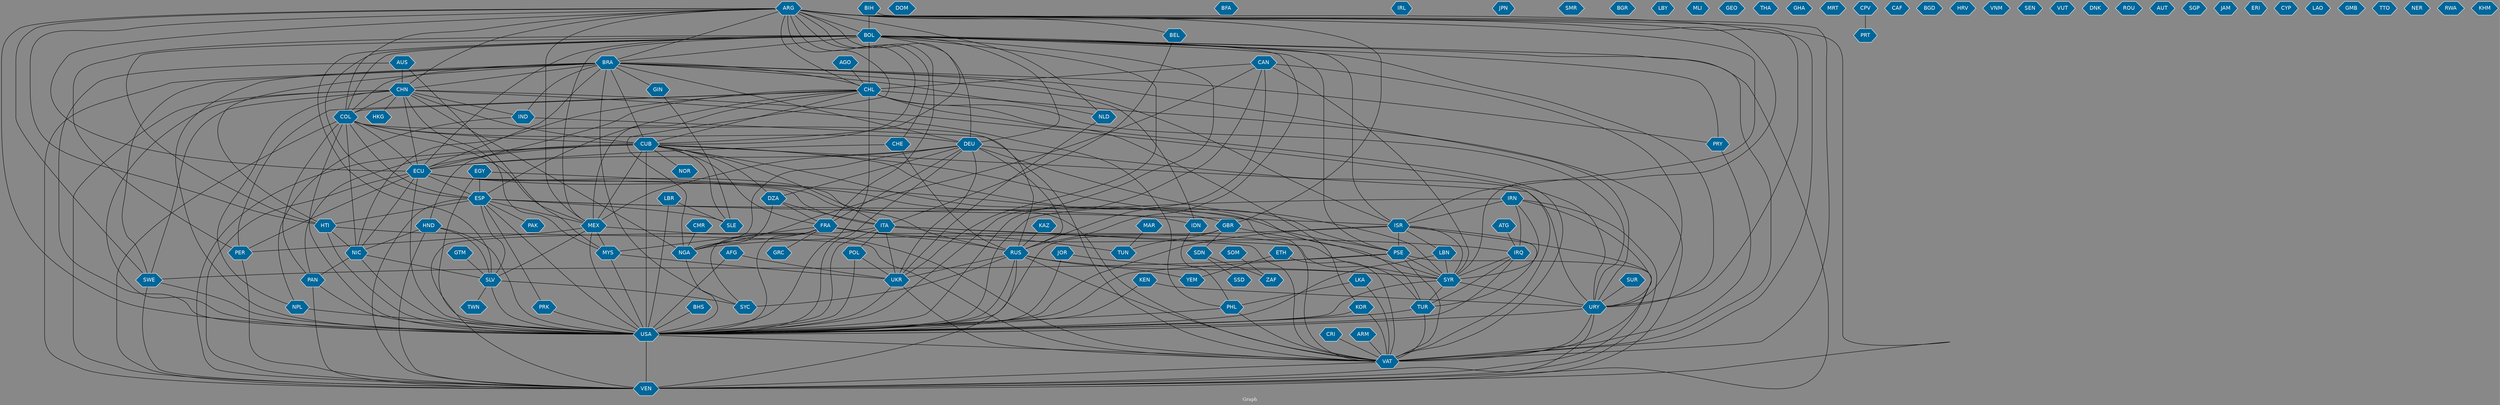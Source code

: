 // Countries together in item graph
graph {
	graph [bgcolor="#888888" fontcolor=white fontsize=12 label="Graph" outputorder=edgesfirst overlap=prism]
	node [color=white fillcolor="#006699" fontcolor=white fontname=Helvetica shape=hexagon style=filled]
	edge [arrowhead=open color=black fontcolor=white fontname=Courier fontsize=12]
		CUB [label=CUB]
		VEN [label=VEN]
		COL [label=COL]
		CHL [label=CHL]
		URY [label=URY]
		VAT [label=VAT]
		ARG [label=ARG]
		USA [label=USA]
		ECU [label=ECU]
		IND [label=IND]
		NPL [label=NPL]
		GTM [label=GTM]
		NGA [label=NGA]
		BRA [label=BRA]
		MEX [label=MEX]
		ISR [label=ISR]
		ZAF [label=ZAF]
		SYR [label=SYR]
		PHL [label=PHL]
		BEL [label=BEL]
		RUS [label=RUS]
		DEU [label=DEU]
		KOR [label=KOR]
		EGY [label=EGY]
		BOL [label=BOL]
		HND [label=HND]
		PSE [label=PSE]
		UKR [label=UKR]
		NLD [label=NLD]
		IRN [label=IRN]
		DOM [label=DOM]
		PAN [label=PAN]
		ESP [label=ESP]
		FRA [label=FRA]
		HTI [label=HTI]
		SLV [label=SLV]
		BFA [label=BFA]
		SYC [label=SYC]
		YEM [label=YEM]
		CHN [label=CHN]
		MYS [label=MYS]
		PRY [label=PRY]
		HKG [label=HKG]
		PER [label=PER]
		LBR [label=LBR]
		PAK [label=PAK]
		SSD [label=SSD]
		SDN [label=SDN]
		IRQ [label=IRQ]
		TWN [label=TWN]
		LBN [label=LBN]
		JOR [label=JOR]
		TUR [label=TUR]
		ETH [label=ETH]
		LKA [label=LKA]
		GBR [label=GBR]
		IRL [label=IRL]
		ITA [label=ITA]
		AFG [label=AFG]
		SOM [label=SOM]
		NIC [label=NIC]
		JPN [label=JPN]
		AUS [label=AUS]
		SMR [label=SMR]
		BGR [label=BGR]
		BIH [label=BIH]
		LBY [label=LBY]
		CAN [label=CAN]
		DZA [label=DZA]
		KAZ [label=KAZ]
		MLI [label=MLI]
		IDN [label=IDN]
		PRK [label=PRK]
		CRI [label=CRI]
		GEO [label=GEO]
		CMR [label=CMR]
		GRC [label=GRC]
		MAR [label=MAR]
		TUN [label=TUN]
		THA [label=THA]
		SLE [label=SLE]
		GHA [label=GHA]
		CHE [label=CHE]
		MRT [label=MRT]
		GIN [label=GIN]
		PRT [label=PRT]
		POL [label=POL]
		CAF [label=CAF]
		BHS [label=BHS]
		BGD [label=BGD]
		HRV [label=HRV]
		ATG [label=ATG]
		AGO [label=AGO]
		SUR [label=SUR]
		KEN [label=KEN]
		VNM [label=VNM]
		SEN [label=SEN]
		VUT [label=VUT]
		DNK [label=DNK]
		CPV [label=CPV]
		ROU [label=ROU]
		AUT [label=AUT]
		SWE [label=SWE]
		SGP [label=SGP]
		JAM [label=JAM]
		ERI [label=ERI]
		CYP [label=CYP]
		LAO [label=LAO]
		NOR [label=NOR]
		GMB [label=GMB]
		ARM [label=ARM]
		TTO [label=TTO]
		NER [label=NER]
		RWA [label=RWA]
		KHM [label=KHM]
			COL -- ESP [weight=2]
			COL -- ECU [weight=3]
			COL -- MEX [weight=1]
			BRA -- CUB [weight=3]
			SYR -- TUR [weight=2]
			ESP -- PAK [weight=1]
			CUB -- MEX [weight=1]
			ESP -- SLE [weight=1]
			CUB -- PAN [weight=1]
			CHE -- RUS [weight=1]
			CHN -- NPL [weight=1]
			CUB -- ITA [weight=1]
			CUB -- TUR [weight=1]
			ATG -- IRQ [weight=1]
			CAN -- SYR [weight=1]
			CAN -- USA [weight=1]
			ITA -- VEN [weight=1]
			ARG -- USA [weight=4]
			BRA -- ECU [weight=1]
			KOR -- VAT [weight=2]
			URY -- USA [weight=7]
			HND -- NIC [weight=3]
			GBR -- TUN [weight=1]
			MAR -- TUN [weight=1]
			CHL -- ECU [weight=2]
			MYS -- USA [weight=4]
			COL -- VAT [weight=1]
			JOR -- SYR [weight=1]
			CUB -- ECU [weight=1]
			BRA -- ISR [weight=1]
			AFG -- USA [weight=3]
			BRA -- USA [weight=3]
			BOL -- DEU [weight=1]
			CAN -- RUS [weight=1]
			ARG -- VAT [weight=3]
			TUR -- VAT [weight=1]
			ESP -- SLV [weight=2]
			BRA -- SWE [weight=1]
			PSE -- VAT [weight=2]
			ESP -- IDN [weight=1]
			BOL -- URY [weight=3]
			DZA -- FRA [weight=1]
			BOL -- ESP [weight=2]
			ARG -- CUB [weight=1]
			MEX -- PER [weight=1]
			LBR -- USA [weight=1]
			CHL -- URY [weight=2]
			BOL -- ECU [weight=5]
			HTI -- NIC [weight=1]
			ARG -- DEU [weight=2]
			SDN -- SSD [weight=5]
			BRA -- SYC [weight=1]
			CUB -- SLE [weight=1]
			ESP -- PRK [weight=1]
			ITA -- UKR [weight=1]
			BOL -- SLV [weight=1]
			BOL -- CUB [weight=1]
			CHN -- HKG [weight=2]
			ARG -- GBR [weight=2]
			ARG -- URY [weight=3]
			PHL -- VAT [weight=2]
			PRK -- USA [weight=7]
			DEU -- SYR [weight=1]
			ARG -- CHN [weight=3]
			ECU -- USA [weight=2]
			URY -- VEN [weight=1]
			ISR -- LBN [weight=1]
			ISR -- NGA [weight=1]
			ESP -- MEX [weight=1]
			ARG -- VEN [weight=4]
			DEU -- MEX [weight=1]
			PSE -- SWE [weight=1]
			TUR -- USA [weight=1]
			PSE -- VEN [weight=3]
			CHL -- PER [weight=5]
			NGA -- USA [weight=1]
			DEU -- RUS [weight=2]
			COL -- CUB [weight=11]
			KOR -- USA [weight=2]
			CHN -- USA [weight=4]
			BOL -- COL [weight=14]
			CHL -- COL [weight=1]
			BOL -- PRY [weight=1]
			COL -- DEU [weight=1]
			EGY -- PSE [weight=4]
			CHN -- COL [weight=1]
			ESP -- HTI [weight=1]
			CHL -- USA [weight=4]
			RUS -- SYR [weight=1]
			SYR -- URY [weight=2]
			ARG -- COL [weight=1]
			CHN -- IND [weight=1]
			ISR -- TUR [weight=1]
			CHN -- SWE [weight=1]
			ISR -- VAT [weight=1]
			ECU -- NIC [weight=1]
			ITA -- SYR [weight=1]
			CPV -- PRT [weight=1]
			NLD -- UKR [weight=2]
			GBR -- USA [weight=2]
			EGY -- ESP [weight=1]
			ARG -- MEX [weight=2]
			IRN -- VEN [weight=1]
			ETH -- VAT [weight=1]
			CHE -- ECU [weight=1]
			CHL -- ESP [weight=1]
			SLV -- USA [weight=1]
			CHN -- VEN [weight=2]
			ARG -- FRA [weight=1]
			COL -- VEN [weight=15]
			UKR -- USA [weight=8]
			FRA -- SYC [weight=1]
			PSE -- USA [weight=2]
			IRQ -- SYR [weight=1]
			IRN -- URY [weight=1]
			DEU -- VAT [weight=1]
			SLV -- SYC [weight=1]
			LBN -- SYR [weight=2]
			ISR -- USA [weight=4]
			ECU -- GBR [weight=2]
			CHN -- URY [weight=1]
			ECU -- ESP [weight=4]
			GIN -- SLE [weight=1]
			BRA -- NLD [weight=1]
			ARM -- VAT [weight=1]
			FRA -- GRC [weight=1]
			ARG -- SYR [weight=1]
			MEX -- MYS [weight=1]
			BOL -- VAT [weight=11]
			PAN -- VEN [weight=1]
			BOL -- MEX [weight=1]
			POL -- USA [weight=1]
			KEN -- USA [weight=1]
			BOL -- USA [weight=4]
			CHN -- CUB [weight=2]
			CHL -- MEX [weight=2]
			ECU -- VAT [weight=4]
			GBR -- SYR [weight=2]
			CMR -- NGA [weight=1]
			GBR -- SDN [weight=1]
			FRA -- USA [weight=2]
			DEU -- FRA [weight=2]
			CUB -- DZA [weight=1]
			ISR -- PSE [weight=24]
			HND -- USA [weight=10]
			USA -- VAT [weight=5]
			PHL -- USA [weight=1]
			ECU -- PER [weight=2]
			PER -- VEN [weight=1]
			SWE -- USA [weight=1]
			UKR -- VAT [weight=2]
			IRN -- IRQ [weight=1]
			CUB -- PSE [weight=1]
			IRN -- SYR [weight=1]
			CUB -- VAT [weight=1]
			CHL -- CUB [weight=1]
			ARG -- BEL [weight=1]
			HTI -- USA [weight=1]
			BOL -- PSE [weight=2]
			DEU -- UKR [weight=5]
			BRA -- CHL [weight=1]
			BOL -- VEN [weight=3]
			BEL -- ITA [weight=1]
			ESP -- VEN [weight=6]
			CAN -- URY [weight=1]
			CHL -- VEN [weight=3]
			ARG -- BOL [weight=2]
			BOL -- ISR [weight=1]
			ITA -- POL [weight=1]
			ARG -- CHL [weight=7]
			KEN -- URY [weight=1]
			BOL -- HTI [weight=2]
			IDN -- PHL [weight=1]
			SOM -- ZAF [weight=1]
			BOL -- UKR [weight=3]
			CHL -- VAT [weight=4]
			LKA -- PHL [weight=1]
			CHL -- KOR [weight=1]
			HTI -- VAT [weight=1]
			COL -- PAN [weight=2]
			CUB -- FRA [weight=1]
			CHN -- PHL [weight=1]
			KAZ -- RUS [weight=1]
			BRA -- HTI [weight=2]
			RUS -- UKR [weight=20]
			ITA -- USA [weight=2]
			CHN -- MYS [weight=2]
			DZA -- NGA [weight=1]
			FRA -- RUS [weight=1]
			IRN -- USA [weight=3]
			DEU -- DZA [weight=1]
			BOL -- PER [weight=3]
			BOL -- RUS [weight=1]
			ECU -- RUS [weight=1]
			CHN -- NGA [weight=1]
			BIH -- BOL [weight=1]
			MEX -- VAT [weight=2]
			NIC -- USA [weight=2]
			ESP -- USA [weight=2]
			LBR -- SLE [weight=1]
			CUB -- URY [weight=1]
			FRA -- MYS [weight=1]
			NIC -- SLV [weight=2]
			SDN -- ZAF [weight=1]
			RUS -- SYC [weight=1]
			ARG -- NLD [weight=1]
			ECU -- ITA [weight=1]
			ARG -- ECU [weight=2]
			BRA -- GIN [weight=1]
			BHS -- USA [weight=1]
			MYS -- UKR [weight=3]
			CUB -- VEN [weight=4]
			AFG -- UKR [weight=1]
			MEX -- USA [weight=12]
			ITA -- TUN [weight=1]
			ARG -- CHE [weight=1]
			SYR -- USA [weight=7]
			PRY -- VAT [weight=3]
			EGY -- USA [weight=1]
			RUS -- VEN [weight=1]
			MEX -- SLV [weight=3]
			BOL -- BRA [weight=4]
			HND -- VEN [weight=1]
			SLV -- TWN [weight=1]
			ARG -- NGA [weight=1]
			DEU -- ECU [weight=1]
			ISR -- SYR [weight=1]
			GTM -- SLV [weight=1]
			SWE -- VEN [weight=1]
			IRQ -- USA [weight=6]
			ESP -- ISR [weight=1]
			CUB -- NOR [weight=1]
			ARG -- BRA [weight=2]
			HND -- SLV [weight=2]
			DZA -- ITA [weight=1]
			FRA -- IRQ [weight=1]
			DEU -- NGA [weight=2]
			ARG -- HTI [weight=1]
			ECU -- VEN [weight=4]
			SUR -- URY [weight=1]
			BRA -- COL [weight=2]
			BIH -- VAT [weight=1]
			IND -- RUS [weight=1]
			BRA -- PRY [weight=2]
			CAN -- NGA [weight=1]
			CRI -- VAT [weight=1]
			LKA -- VAT [weight=2]
			PSE -- SYR [weight=1]
			CHL -- NIC [weight=1]
			CUB -- HND [weight=3]
			RUS -- VAT [weight=1]
			VAT -- VEN [weight=5]
			URY -- VAT [weight=1]
			ITA -- VAT [weight=6]
			CHN -- ECU [weight=2]
			RUS -- USA [weight=9]
			LBN -- USA [weight=1]
			DEU -- USA [weight=3]
			ARG -- SWE [weight=1]
			NIC -- PAN [weight=1]
			USA -- VEN [weight=34]
			AGO -- CHL [weight=1]
			CUB -- USA [weight=49]
			FRA -- NGA [weight=1]
			ARG -- ISR [weight=1]
			BRA -- VEN [weight=7]
			AUS -- USA [weight=1]
			PAN -- USA [weight=2]
			COL -- USA [weight=7]
			JOR -- USA [weight=1]
			POL -- UKR [weight=1]
			BOL -- CHL [weight=48]
			FRA -- TUR [weight=1]
			RUS -- YEM [weight=1]
			BRA -- CHN [weight=1]
			AUS -- CHN [weight=1]
			IRN -- ISR [weight=1]
			BRA -- URY [weight=2]
			IRQ -- TUR [weight=1]
			NPL -- USA [weight=6]
			ETH -- YEM [weight=1]
			COL -- NIC [weight=1]
			IND -- NPL [weight=1]
			BRA -- IDN [weight=1]
			CAN -- CHL [weight=1]
			BRA -- IND [weight=2]
			BRA -- DEU [weight=2]
			AUS -- MYS [weight=1]
}